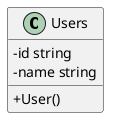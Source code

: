 @startuml Users
!startsub Users
skinparam ClassAttributeIconSize 0

class Users {
    -id string
    -name string
    +User()
}

!endsub
@enduml